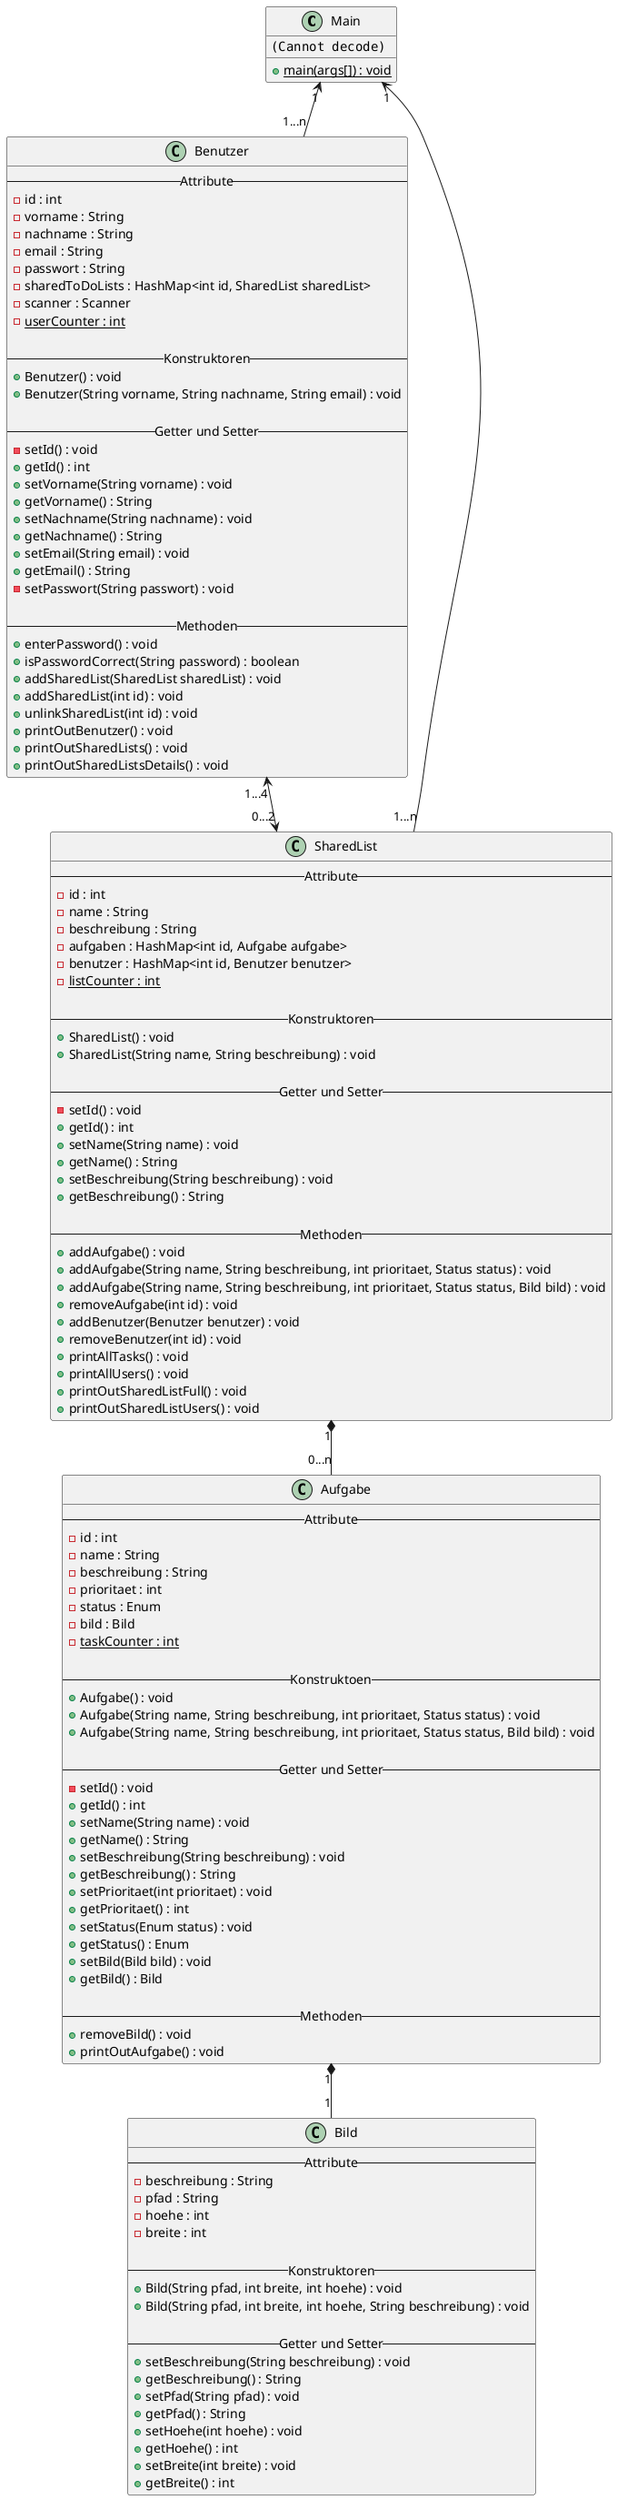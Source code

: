 @startuml

Main : <img:java.png{scale=0.3}>

class Main {
    + {static} main(args[]) : void
}



class Benutzer {
    -- Attribute --
    - id : int
    - vorname : String
    - nachname : String
    - email : String
    - passwort : String
    - sharedToDoLists : HashMap<int id, SharedList sharedList>
    - scanner : Scanner
    - {static} userCounter : int

    -- Konstruktoren --
    + Benutzer() : void
    + Benutzer(String vorname, String nachname, String email) : void

    -- Getter und Setter --
    - setId() : void
    + getId() : int
    + setVorname(String vorname) : void
    + getVorname() : String
    + setNachname(String nachname) : void
    + getNachname() : String
    + setEmail(String email) : void
    + getEmail() : String
    - setPasswort(String passwort) : void
    
    -- Methoden --
    + enterPassword() : void
    + isPasswordCorrect(String password) : boolean
    + addSharedList(SharedList sharedList) : void
    + addSharedList(int id) : void
    + unlinkSharedList(int id) : void
    + printOutBenutzer() : void
    + printOutSharedLists() : void
    + printOutSharedListsDetails() : void
}

class SharedList {
    -- Attribute --
    - id : int
    - name : String
    - beschreibung : String
    - aufgaben : HashMap<int id, Aufgabe aufgabe>
    - benutzer : HashMap<int id, Benutzer benutzer>
    -{static} listCounter : int

    -- Konstruktoren --
    + SharedList() : void
    + SharedList(String name, String beschreibung) : void

    -- Getter und Setter --
    - setId() : void
    + getId() : int
    + setName(String name) : void
    + getName() : String
    + setBeschreibung(String beschreibung) : void
    + getBeschreibung() : String

    -- Methoden --
    + addAufgabe() : void
    + addAufgabe(String name, String beschreibung, int prioritaet, Status status) : void
    + addAufgabe(String name, String beschreibung, int prioritaet, Status status, Bild bild) : void
    + removeAufgabe(int id) : void
    + addBenutzer(Benutzer benutzer) : void
    + removeBenutzer(int id) : void
    + printAllTasks() : void
    + printAllUsers() : void
    + printOutSharedListFull() : void
    + printOutSharedListUsers() : void
}

class Aufgabe {
    -- Attribute --
    - id : int
    - name : String
    - beschreibung : String
    - prioritaet : int
    - status : Enum
    - bild : Bild
    -{static} taskCounter : int

    -- Konstruktoen --
    + Aufgabe() : void
    + Aufgabe(String name, String beschreibung, int prioritaet, Status status) : void
    + Aufgabe(String name, String beschreibung, int prioritaet, Status status, Bild bild) : void

    -- Getter und Setter --
    - setId() : void
    + getId() : int
    + setName(String name) : void
    + getName() : String
    + setBeschreibung(String beschreibung) : void
    + getBeschreibung() : String
    + setPrioritaet(int prioritaet) : void
    + getPrioritaet() : int
    + setStatus(Enum status) : void
    + getStatus() : Enum
    + setBild(Bild bild) : void
    + getBild() : Bild

    -- Methoden --
    + removeBild() : void
    + printOutAufgabe() : void
}

class Bild {
    -- Attribute --
    - beschreibung : String
    - pfad : String
    - hoehe : int
    - breite : int

    -- Konstruktoren --
    + Bild(String pfad, int breite, int hoehe) : void
    + Bild(String pfad, int breite, int hoehe, String beschreibung) : void

    -- Getter und Setter --
    + setBeschreibung(String beschreibung) : void
    + getBeschreibung() : String
    + setPfad(String pfad) : void
    + getPfad() : String
    + setHoehe(int hoehe) : void
    + getHoehe() : int
    + setBreite(int breite) : void
    + getBreite() : int
}
Main "1" <-- "1...n" Benutzer
Main "1" <-- "1...n" SharedList
Benutzer "1...4" <--> "0...2" SharedList
SharedList "1" *-- "0...n" Aufgabe
Aufgabe "1" *-- "1" Bild

@enduml